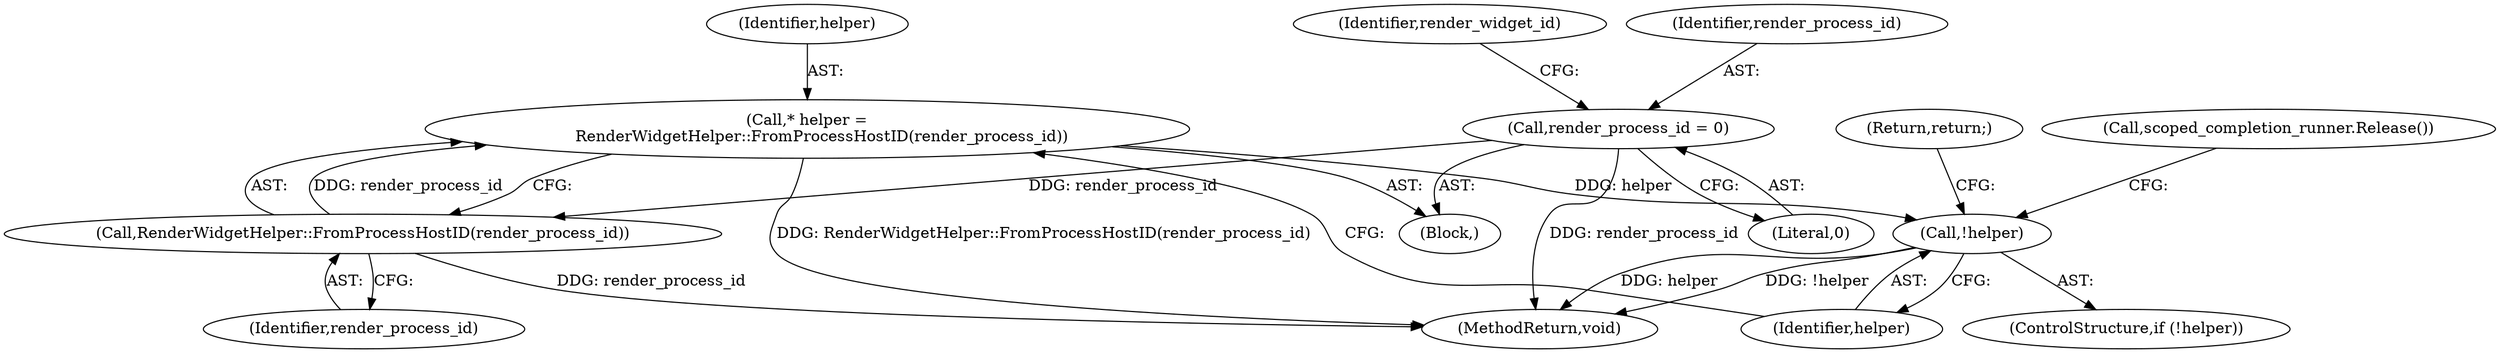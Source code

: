 digraph "0_Chrome_18d67244984a574ba2dd8779faabc0e3e34f4b76_2@pointer" {
"1000145" [label="(Call,* helper =\n      RenderWidgetHelper::FromProcessHostID(render_process_id))"];
"1000147" [label="(Call,RenderWidgetHelper::FromProcessHostID(render_process_id))"];
"1000125" [label="(Call,render_process_id = 0)"];
"1000150" [label="(Call,!helper)"];
"1000151" [label="(Identifier,helper)"];
"1000150" [label="(Call,!helper)"];
"1000125" [label="(Call,render_process_id = 0)"];
"1000103" [label="(Block,)"];
"1000170" [label="(MethodReturn,void)"];
"1000152" [label="(Return,return;)"];
"1000146" [label="(Identifier,helper)"];
"1000126" [label="(Identifier,render_process_id)"];
"1000145" [label="(Call,* helper =\n      RenderWidgetHelper::FromProcessHostID(render_process_id))"];
"1000153" [label="(Call,scoped_completion_runner.Release())"];
"1000130" [label="(Identifier,render_widget_id)"];
"1000127" [label="(Literal,0)"];
"1000147" [label="(Call,RenderWidgetHelper::FromProcessHostID(render_process_id))"];
"1000148" [label="(Identifier,render_process_id)"];
"1000149" [label="(ControlStructure,if (!helper))"];
"1000145" -> "1000103"  [label="AST: "];
"1000145" -> "1000147"  [label="CFG: "];
"1000146" -> "1000145"  [label="AST: "];
"1000147" -> "1000145"  [label="AST: "];
"1000151" -> "1000145"  [label="CFG: "];
"1000145" -> "1000170"  [label="DDG: RenderWidgetHelper::FromProcessHostID(render_process_id)"];
"1000147" -> "1000145"  [label="DDG: render_process_id"];
"1000145" -> "1000150"  [label="DDG: helper"];
"1000147" -> "1000148"  [label="CFG: "];
"1000148" -> "1000147"  [label="AST: "];
"1000147" -> "1000170"  [label="DDG: render_process_id"];
"1000125" -> "1000147"  [label="DDG: render_process_id"];
"1000125" -> "1000103"  [label="AST: "];
"1000125" -> "1000127"  [label="CFG: "];
"1000126" -> "1000125"  [label="AST: "];
"1000127" -> "1000125"  [label="AST: "];
"1000130" -> "1000125"  [label="CFG: "];
"1000125" -> "1000170"  [label="DDG: render_process_id"];
"1000150" -> "1000149"  [label="AST: "];
"1000150" -> "1000151"  [label="CFG: "];
"1000151" -> "1000150"  [label="AST: "];
"1000152" -> "1000150"  [label="CFG: "];
"1000153" -> "1000150"  [label="CFG: "];
"1000150" -> "1000170"  [label="DDG: helper"];
"1000150" -> "1000170"  [label="DDG: !helper"];
}

